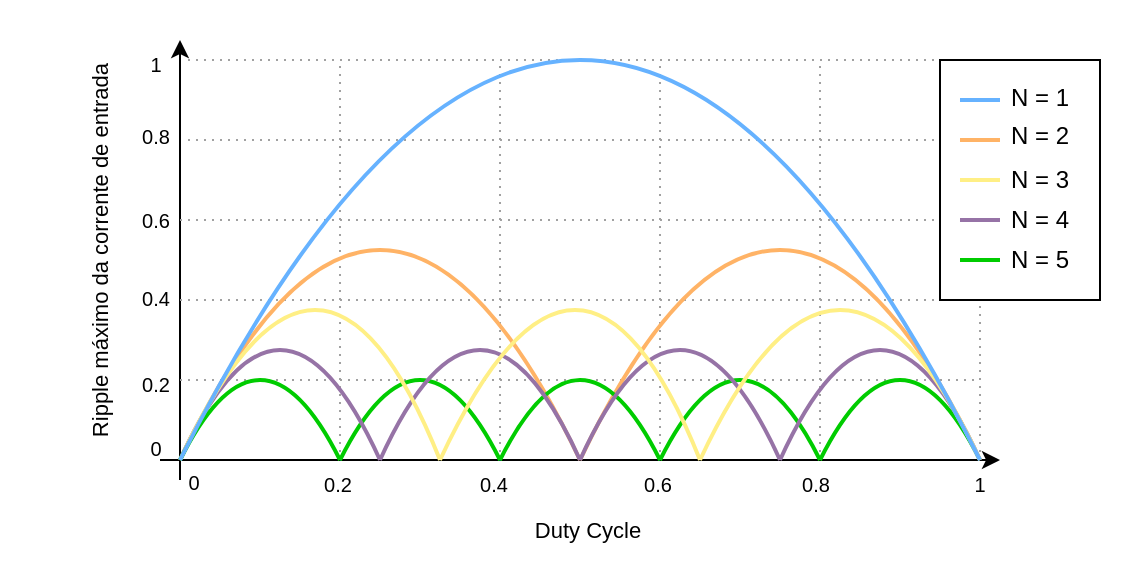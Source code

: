 <mxfile version="16.5.1" type="device"><diagram id="QIAnUZP_LxWacsSa1Z-G" name="Página-1"><mxGraphModel dx="1038" dy="649" grid="1" gridSize="10" guides="1" tooltips="1" connect="1" arrows="1" fold="1" page="1" pageScale="1" pageWidth="827" pageHeight="1169" math="0" shadow="0"><root><mxCell id="0"/><mxCell id="1" parent="0"/><mxCell id="FPXMUuqRSDpYvHp0fTn5-1" value="" style="endArrow=classic;html=1;rounded=0;" parent="1" edge="1"><mxGeometry width="50" height="50" relative="1" as="geometry"><mxPoint x="150" y="440" as="sourcePoint"/><mxPoint x="570" y="440" as="targetPoint"/></mxGeometry></mxCell><mxCell id="FPXMUuqRSDpYvHp0fTn5-2" value="" style="endArrow=classic;html=1;rounded=0;" parent="1" edge="1"><mxGeometry width="50" height="50" relative="1" as="geometry"><mxPoint x="160" y="450.0" as="sourcePoint"/><mxPoint x="160" y="230" as="targetPoint"/></mxGeometry></mxCell><mxCell id="FPXMUuqRSDpYvHp0fTn5-3" value="" style="endArrow=none;dashed=1;html=1;dashPattern=1 3;strokeWidth=1;rounded=0;strokeColor=#A1A1A1;" parent="1" edge="1"><mxGeometry width="50" height="50" relative="1" as="geometry"><mxPoint x="240" y="440" as="sourcePoint"/><mxPoint x="240" y="240" as="targetPoint"/></mxGeometry></mxCell><mxCell id="FPXMUuqRSDpYvHp0fTn5-5" value="" style="endArrow=none;dashed=1;html=1;dashPattern=1 3;strokeWidth=1;rounded=0;strokeColor=#A1A1A1;" parent="1" edge="1"><mxGeometry width="50" height="50" relative="1" as="geometry"><mxPoint x="320" y="440.0" as="sourcePoint"/><mxPoint x="320" y="240" as="targetPoint"/></mxGeometry></mxCell><mxCell id="FPXMUuqRSDpYvHp0fTn5-6" value="" style="endArrow=none;dashed=1;html=1;dashPattern=1 3;strokeWidth=1;rounded=0;strokeColor=#A1A1A1;" parent="1" edge="1"><mxGeometry width="50" height="50" relative="1" as="geometry"><mxPoint x="400" y="440.0" as="sourcePoint"/><mxPoint x="400" y="240" as="targetPoint"/></mxGeometry></mxCell><mxCell id="FPXMUuqRSDpYvHp0fTn5-7" value="" style="endArrow=none;dashed=1;html=1;dashPattern=1 3;strokeWidth=1;rounded=0;strokeColor=#A1A1A1;" parent="1" edge="1"><mxGeometry width="50" height="50" relative="1" as="geometry"><mxPoint x="480" y="440.0" as="sourcePoint"/><mxPoint x="480" y="240" as="targetPoint"/></mxGeometry></mxCell><mxCell id="FPXMUuqRSDpYvHp0fTn5-8" value="" style="endArrow=none;dashed=1;html=1;dashPattern=1 3;strokeWidth=1;rounded=0;strokeColor=#A1A1A1;" parent="1" edge="1"><mxGeometry width="50" height="50" relative="1" as="geometry"><mxPoint x="560" y="440.0" as="sourcePoint"/><mxPoint x="560" y="240" as="targetPoint"/></mxGeometry></mxCell><mxCell id="FPXMUuqRSDpYvHp0fTn5-10" value="" style="endArrow=none;dashed=1;html=1;dashPattern=1 3;strokeWidth=1;rounded=0;strokeColor=#A1A1A1;" parent="1" edge="1"><mxGeometry width="50" height="50" relative="1" as="geometry"><mxPoint x="160" y="400" as="sourcePoint"/><mxPoint x="560" y="400" as="targetPoint"/></mxGeometry></mxCell><mxCell id="FPXMUuqRSDpYvHp0fTn5-11" value="" style="endArrow=none;dashed=1;html=1;dashPattern=1 3;strokeWidth=1;rounded=0;strokeColor=#A1A1A1;" parent="1" edge="1"><mxGeometry width="50" height="50" relative="1" as="geometry"><mxPoint x="160" y="360.0" as="sourcePoint"/><mxPoint x="560" y="360" as="targetPoint"/></mxGeometry></mxCell><mxCell id="FPXMUuqRSDpYvHp0fTn5-12" value="" style="endArrow=none;dashed=1;html=1;dashPattern=1 3;strokeWidth=1;rounded=0;strokeColor=#A1A1A1;" parent="1" edge="1"><mxGeometry width="50" height="50" relative="1" as="geometry"><mxPoint x="160" y="320.0" as="sourcePoint"/><mxPoint x="560" y="320" as="targetPoint"/></mxGeometry></mxCell><mxCell id="FPXMUuqRSDpYvHp0fTn5-13" value="" style="endArrow=none;dashed=1;html=1;dashPattern=1 3;strokeWidth=1;rounded=0;strokeColor=#A1A1A1;" parent="1" edge="1"><mxGeometry width="50" height="50" relative="1" as="geometry"><mxPoint x="164" y="280.0" as="sourcePoint"/><mxPoint x="560" y="280" as="targetPoint"/></mxGeometry></mxCell><mxCell id="FPXMUuqRSDpYvHp0fTn5-14" value="" style="endArrow=none;dashed=1;html=1;dashPattern=1 3;strokeWidth=1;rounded=0;strokeColor=#A1A1A1;" parent="1" edge="1"><mxGeometry width="50" height="50" relative="1" as="geometry"><mxPoint x="164" y="240.0" as="sourcePoint"/><mxPoint x="560" y="240" as="targetPoint"/></mxGeometry></mxCell><mxCell id="FPXMUuqRSDpYvHp0fTn5-19" value="" style="endArrow=none;html=1;rounded=0;strokeColor=none;strokeWidth=1;curved=1;" parent="1" edge="1"><mxGeometry width="50" height="50" relative="1" as="geometry"><mxPoint x="160" y="440" as="sourcePoint"/><mxPoint x="240" y="440" as="targetPoint"/><Array as="points"><mxPoint x="200" y="360"/></Array></mxGeometry></mxCell><mxCell id="FPXMUuqRSDpYvHp0fTn5-21" value="" style="endArrow=none;html=1;rounded=0;strokeColor=#00FFFF;strokeWidth=1;curved=1;" parent="1" edge="1"><mxGeometry width="50" height="50" relative="1" as="geometry"><mxPoint x="240" y="440.0" as="sourcePoint"/><mxPoint x="320" y="440.0" as="targetPoint"/><Array as="points"><mxPoint x="280" y="360"/></Array></mxGeometry></mxCell><mxCell id="FPXMUuqRSDpYvHp0fTn5-22" value="" style="endArrow=none;html=1;rounded=0;strokeColor=#00FFFF;strokeWidth=1;curved=1;" parent="1" edge="1"><mxGeometry width="50" height="50" relative="1" as="geometry"><mxPoint x="320" y="440.0" as="sourcePoint"/><mxPoint x="400" y="440.0" as="targetPoint"/><Array as="points"><mxPoint x="360" y="360"/></Array></mxGeometry></mxCell><mxCell id="FPXMUuqRSDpYvHp0fTn5-23" value="" style="endArrow=none;html=1;rounded=0;strokeColor=#00CC00;strokeWidth=2;curved=1;fillColor=#d5e8d4;" parent="1" edge="1"><mxGeometry width="50" height="50" relative="1" as="geometry"><mxPoint x="400" y="440.0" as="sourcePoint"/><mxPoint x="480" y="440.0" as="targetPoint"/><Array as="points"><mxPoint x="440" y="360"/></Array></mxGeometry></mxCell><mxCell id="FPXMUuqRSDpYvHp0fTn5-24" value="" style="endArrow=none;html=1;rounded=0;strokeColor=#00CC00;strokeWidth=2;curved=1;fillColor=#d5e8d4;" parent="1" edge="1"><mxGeometry width="50" height="50" relative="1" as="geometry"><mxPoint x="480" y="440.0" as="sourcePoint"/><mxPoint x="560" y="440.0" as="targetPoint"/><Array as="points"><mxPoint x="520" y="360"/></Array></mxGeometry></mxCell><mxCell id="FPXMUuqRSDpYvHp0fTn5-25" value="" style="endArrow=none;html=1;strokeWidth=2;rounded=0;curved=1;strokeColor=#FFB366;fillColor=#e1d5e7;" parent="1" edge="1"><mxGeometry width="50" height="50" relative="1" as="geometry"><mxPoint x="160" y="440" as="sourcePoint"/><mxPoint x="360" y="440" as="targetPoint"/><Array as="points"><mxPoint x="260" y="230"/></Array></mxGeometry></mxCell><mxCell id="FPXMUuqRSDpYvHp0fTn5-26" value="" style="endArrow=none;html=1;strokeWidth=2;rounded=0;curved=1;strokeColor=#FFB366;fillColor=#e1d5e7;" parent="1" edge="1"><mxGeometry width="50" height="50" relative="1" as="geometry"><mxPoint x="360" y="440.0" as="sourcePoint"/><mxPoint x="560" y="440.0" as="targetPoint"/><Array as="points"><mxPoint x="460" y="230"/></Array></mxGeometry></mxCell><mxCell id="FPXMUuqRSDpYvHp0fTn5-27" value="" style="endArrow=none;html=1;rounded=0;strokeColor=#00CC00;strokeWidth=2;curved=1;fillColor=#d5e8d4;" parent="1" edge="1"><mxGeometry width="50" height="50" relative="1" as="geometry"><mxPoint x="240" y="440.0" as="sourcePoint"/><mxPoint x="320" y="440.0" as="targetPoint"/><Array as="points"><mxPoint x="280" y="360"/></Array></mxGeometry></mxCell><mxCell id="FPXMUuqRSDpYvHp0fTn5-29" value="" style="endArrow=none;html=1;rounded=0;strokeColor=#00CC00;strokeWidth=2;curved=1;fillColor=#d5e8d4;" parent="1" edge="1"><mxGeometry width="50" height="50" relative="1" as="geometry"><mxPoint x="320" y="440.0" as="sourcePoint"/><mxPoint x="400" y="440.0" as="targetPoint"/><Array as="points"><mxPoint x="360" y="360"/></Array></mxGeometry></mxCell><mxCell id="FPXMUuqRSDpYvHp0fTn5-30" value="" style="endArrow=none;html=1;strokeWidth=2;rounded=0;curved=1;fillColor=#e1d5e7;strokeColor=#9673a6;" parent="1" edge="1"><mxGeometry width="50" height="50" relative="1" as="geometry"><mxPoint x="160" y="440" as="sourcePoint"/><mxPoint x="260" y="440" as="targetPoint"/><Array as="points"><mxPoint x="210" y="330"/></Array></mxGeometry></mxCell><mxCell id="FPXMUuqRSDpYvHp0fTn5-33" value="" style="endArrow=none;html=1;strokeWidth=2;rounded=0;curved=1;fillColor=#e1d5e7;strokeColor=#9673a6;" parent="1" edge="1"><mxGeometry width="50" height="50" relative="1" as="geometry"><mxPoint x="260" y="440.0" as="sourcePoint"/><mxPoint x="360" y="440.0" as="targetPoint"/><Array as="points"><mxPoint x="310" y="330"/></Array></mxGeometry></mxCell><mxCell id="FPXMUuqRSDpYvHp0fTn5-34" value="" style="endArrow=none;html=1;strokeWidth=2;rounded=0;curved=1;fillColor=#e1d5e7;strokeColor=#9673a6;" parent="1" edge="1"><mxGeometry width="50" height="50" relative="1" as="geometry"><mxPoint x="360" y="440.0" as="sourcePoint"/><mxPoint x="460" y="440.0" as="targetPoint"/><Array as="points"><mxPoint x="410" y="330"/></Array></mxGeometry></mxCell><mxCell id="FPXMUuqRSDpYvHp0fTn5-35" value="" style="endArrow=none;html=1;strokeWidth=2;rounded=0;curved=1;fillColor=#e1d5e7;strokeColor=#9673a6;" parent="1" edge="1"><mxGeometry width="50" height="50" relative="1" as="geometry"><mxPoint x="460" y="440.0" as="sourcePoint"/><mxPoint x="560" y="440.0" as="targetPoint"/><Array as="points"><mxPoint x="510" y="330"/></Array></mxGeometry></mxCell><mxCell id="FPXMUuqRSDpYvHp0fTn5-36" value="" style="endArrow=none;html=1;strokeWidth=2;rounded=0;curved=1;fillColor=#e1d5e7;strokeColor=#FFEF85;" parent="1" edge="1"><mxGeometry width="50" height="50" relative="1" as="geometry"><mxPoint x="160" y="440" as="sourcePoint"/><mxPoint x="290" y="440" as="targetPoint"/><Array as="points"><mxPoint x="230" y="290"/></Array></mxGeometry></mxCell><mxCell id="FPXMUuqRSDpYvHp0fTn5-39" value="" style="endArrow=none;html=1;strokeWidth=2;rounded=0;curved=1;fillColor=#e1d5e7;strokeColor=#FFEF85;" parent="1" edge="1"><mxGeometry width="50" height="50" relative="1" as="geometry"><mxPoint x="290" y="440.0" as="sourcePoint"/><mxPoint x="420" y="440.0" as="targetPoint"/><Array as="points"><mxPoint x="360" y="290"/></Array></mxGeometry></mxCell><mxCell id="FPXMUuqRSDpYvHp0fTn5-40" value="" style="endArrow=none;html=1;strokeWidth=2;rounded=0;curved=1;fillColor=#e1d5e7;strokeColor=#FFEF85;" parent="1" edge="1"><mxGeometry width="50" height="50" relative="1" as="geometry"><mxPoint x="420" y="440" as="sourcePoint"/><mxPoint x="560" y="440.0" as="targetPoint"/><Array as="points"><mxPoint x="490" y="290"/></Array></mxGeometry></mxCell><mxCell id="FPXMUuqRSDpYvHp0fTn5-49" value="" style="endArrow=none;html=1;rounded=0;strokeColor=#00CC00;strokeWidth=2;curved=1;fillColor=#d5e8d4;" parent="1" edge="1"><mxGeometry width="50" height="50" relative="1" as="geometry"><mxPoint x="160" y="440.0" as="sourcePoint"/><mxPoint x="240" y="440.0" as="targetPoint"/><Array as="points"><mxPoint x="200" y="360"/></Array></mxGeometry></mxCell><mxCell id="FPXMUuqRSDpYvHp0fTn5-61" value="" style="rounded=0;whiteSpace=wrap;html=1;" parent="1" vertex="1"><mxGeometry x="540" y="240" width="80" height="120" as="geometry"/></mxCell><mxCell id="FPXMUuqRSDpYvHp0fTn5-58" value="" style="endArrow=none;html=1;rounded=0;strokeColor=#66B2FF;strokeWidth=2;curved=1;fillColor=#dae8fc;" parent="1" edge="1"><mxGeometry width="50" height="50" relative="1" as="geometry"><mxPoint x="160" y="440" as="sourcePoint"/><mxPoint x="560" y="440" as="targetPoint"/><Array as="points"><mxPoint x="360" y="40"/></Array></mxGeometry></mxCell><mxCell id="FPXMUuqRSDpYvHp0fTn5-70" value="N = 2" style="text;html=1;strokeColor=none;fillColor=none;align=center;verticalAlign=middle;whiteSpace=wrap;rounded=0;" parent="1" vertex="1"><mxGeometry x="545" y="263" width="90" height="30" as="geometry"/></mxCell><mxCell id="FPXMUuqRSDpYvHp0fTn5-71" value="N = 1" style="text;html=1;strokeColor=none;fillColor=none;align=center;verticalAlign=middle;whiteSpace=wrap;rounded=0;" parent="1" vertex="1"><mxGeometry x="545" y="244" width="90" height="30" as="geometry"/></mxCell><mxCell id="FPXMUuqRSDpYvHp0fTn5-72" value="N = 3" style="text;html=1;strokeColor=none;fillColor=none;align=center;verticalAlign=middle;whiteSpace=wrap;rounded=0;" parent="1" vertex="1"><mxGeometry x="545" y="285" width="90" height="30" as="geometry"/></mxCell><mxCell id="FPXMUuqRSDpYvHp0fTn5-73" value="N = 4" style="text;html=1;strokeColor=none;fillColor=none;align=center;verticalAlign=middle;whiteSpace=wrap;rounded=0;" parent="1" vertex="1"><mxGeometry x="545" y="305" width="90" height="30" as="geometry"/></mxCell><mxCell id="FPXMUuqRSDpYvHp0fTn5-74" value="N = 5" style="text;html=1;strokeColor=none;fillColor=none;align=center;verticalAlign=middle;whiteSpace=wrap;rounded=0;" parent="1" vertex="1"><mxGeometry x="545" y="325" width="90" height="30" as="geometry"/></mxCell><mxCell id="FPXMUuqRSDpYvHp0fTn5-62" value="" style="endArrow=none;html=1;rounded=0;strokeColor=#66B2FF;strokeWidth=2;curved=1;" parent="1" edge="1"><mxGeometry width="50" height="50" relative="1" as="geometry"><mxPoint x="550.0" y="260" as="sourcePoint"/><mxPoint x="570" y="260" as="targetPoint"/><Array as="points"/></mxGeometry></mxCell><mxCell id="FPXMUuqRSDpYvHp0fTn5-63" value="" style="endArrow=none;html=1;strokeWidth=2;rounded=0;curved=1;strokeColor=#FFB366;fillColor=#e1d5e7;" parent="1" edge="1"><mxGeometry width="50" height="50" relative="1" as="geometry"><mxPoint x="550" y="280" as="sourcePoint"/><mxPoint x="570" y="280" as="targetPoint"/><Array as="points"/></mxGeometry></mxCell><mxCell id="FPXMUuqRSDpYvHp0fTn5-64" value="" style="endArrow=none;html=1;strokeWidth=2;rounded=0;curved=1;strokeColor=#FFEF85;fillColor=#e1d5e7;" parent="1" edge="1"><mxGeometry width="50" height="50" relative="1" as="geometry"><mxPoint x="550" y="300" as="sourcePoint"/><mxPoint x="570" y="300" as="targetPoint"/><Array as="points"/></mxGeometry></mxCell><mxCell id="FPXMUuqRSDpYvHp0fTn5-65" value="" style="endArrow=none;html=1;strokeWidth=2;rounded=0;curved=1;strokeColor=#9673a6;fillColor=#e1d5e7;" parent="1" edge="1"><mxGeometry width="50" height="50" relative="1" as="geometry"><mxPoint x="550" y="320" as="sourcePoint"/><mxPoint x="570" y="320" as="targetPoint"/><Array as="points"/></mxGeometry></mxCell><mxCell id="FPXMUuqRSDpYvHp0fTn5-66" value="" style="endArrow=none;html=1;strokeWidth=2;rounded=0;curved=1;strokeColor=#00CC00;fillColor=#e1d5e7;" parent="1" edge="1"><mxGeometry width="50" height="50" relative="1" as="geometry"><mxPoint x="550" y="340" as="sourcePoint"/><mxPoint x="570" y="340" as="targetPoint"/><Array as="points"/></mxGeometry></mxCell><mxCell id="FPXMUuqRSDpYvHp0fTn5-76" value="&lt;font style=&quot;font-size: 11px&quot;&gt;Duty Cycle&lt;/font&gt;" style="text;html=1;strokeColor=none;fillColor=none;align=center;verticalAlign=middle;whiteSpace=wrap;rounded=0;" parent="1" vertex="1"><mxGeometry x="314" y="460" width="100" height="30" as="geometry"/></mxCell><mxCell id="FPXMUuqRSDpYvHp0fTn5-77" value="&lt;font style=&quot;font-size: 11px&quot;&gt;Ripple máximo da corrente de entrada&lt;/font&gt;" style="text;html=1;strokeColor=none;fillColor=none;align=center;verticalAlign=middle;whiteSpace=wrap;rounded=0;horizontal=0;" parent="1" vertex="1"><mxGeometry x="70" y="210" width="100" height="250" as="geometry"/></mxCell><mxCell id="FPXMUuqRSDpYvHp0fTn5-81" value="&lt;font style=&quot;font-size: 10px&quot;&gt;0.8&lt;/font&gt;" style="text;html=1;strokeColor=none;fillColor=none;align=center;verticalAlign=middle;whiteSpace=wrap;rounded=0;" parent="1" vertex="1"><mxGeometry x="463" y="440" width="30" height="23" as="geometry"/></mxCell><mxCell id="FPXMUuqRSDpYvHp0fTn5-82" value="&lt;font style=&quot;font-size: 10px&quot;&gt;0.6&lt;/font&gt;" style="text;html=1;strokeColor=none;fillColor=none;align=center;verticalAlign=middle;whiteSpace=wrap;rounded=0;" parent="1" vertex="1"><mxGeometry x="384" y="440" width="30" height="23" as="geometry"/></mxCell><mxCell id="FPXMUuqRSDpYvHp0fTn5-83" value="&lt;font style=&quot;font-size: 10px&quot;&gt;0.4&lt;/font&gt;" style="text;html=1;strokeColor=none;fillColor=none;align=center;verticalAlign=middle;whiteSpace=wrap;rounded=0;" parent="1" vertex="1"><mxGeometry x="302" y="440" width="30" height="23" as="geometry"/></mxCell><mxCell id="FPXMUuqRSDpYvHp0fTn5-84" value="&lt;font style=&quot;font-size: 10px&quot;&gt;0.2&lt;/font&gt;" style="text;html=1;strokeColor=none;fillColor=none;align=center;verticalAlign=middle;whiteSpace=wrap;rounded=0;" parent="1" vertex="1"><mxGeometry x="224" y="440" width="30" height="23" as="geometry"/></mxCell><mxCell id="FPXMUuqRSDpYvHp0fTn5-85" value="&lt;font style=&quot;font-size: 10px&quot;&gt;0&lt;/font&gt;" style="text;html=1;strokeColor=none;fillColor=none;align=center;verticalAlign=middle;whiteSpace=wrap;rounded=0;" parent="1" vertex="1"><mxGeometry x="152" y="439" width="30" height="23" as="geometry"/></mxCell><mxCell id="FPXMUuqRSDpYvHp0fTn5-86" value="&lt;font style=&quot;font-size: 10px&quot;&gt;0&lt;/font&gt;" style="text;html=1;strokeColor=none;fillColor=none;align=center;verticalAlign=middle;whiteSpace=wrap;rounded=0;" parent="1" vertex="1"><mxGeometry x="133" y="422" width="30" height="23" as="geometry"/></mxCell><mxCell id="FPXMUuqRSDpYvHp0fTn5-87" value="&lt;font style=&quot;font-size: 10px&quot;&gt;0.2&lt;/font&gt;" style="text;html=1;strokeColor=none;fillColor=none;align=center;verticalAlign=middle;whiteSpace=wrap;rounded=0;" parent="1" vertex="1"><mxGeometry x="133" y="390" width="30" height="23" as="geometry"/></mxCell><mxCell id="FPXMUuqRSDpYvHp0fTn5-88" value="&lt;font style=&quot;font-size: 10px&quot;&gt;0.4&lt;/font&gt;" style="text;html=1;strokeColor=none;fillColor=none;align=center;verticalAlign=middle;whiteSpace=wrap;rounded=0;" parent="1" vertex="1"><mxGeometry x="133" y="347.5" width="30" height="23" as="geometry"/></mxCell><mxCell id="FPXMUuqRSDpYvHp0fTn5-89" value="&lt;font style=&quot;font-size: 10px&quot;&gt;0.6&lt;/font&gt;" style="text;html=1;strokeColor=none;fillColor=none;align=center;verticalAlign=middle;whiteSpace=wrap;rounded=0;" parent="1" vertex="1"><mxGeometry x="133" y="308.5" width="30" height="23" as="geometry"/></mxCell><mxCell id="FPXMUuqRSDpYvHp0fTn5-90" value="&lt;font style=&quot;font-size: 10px&quot;&gt;0.8&lt;/font&gt;" style="text;html=1;strokeColor=none;fillColor=none;align=center;verticalAlign=middle;whiteSpace=wrap;rounded=0;" parent="1" vertex="1"><mxGeometry x="133" y="266.5" width="30" height="23" as="geometry"/></mxCell><mxCell id="FPXMUuqRSDpYvHp0fTn5-91" value="&lt;font style=&quot;font-size: 10px&quot;&gt;1&lt;/font&gt;" style="text;html=1;strokeColor=none;fillColor=none;align=center;verticalAlign=middle;whiteSpace=wrap;rounded=0;" parent="1" vertex="1"><mxGeometry x="133" y="230" width="30" height="23" as="geometry"/></mxCell><mxCell id="FPXMUuqRSDpYvHp0fTn5-92" value="&lt;font style=&quot;font-size: 10px&quot;&gt;1&lt;/font&gt;" style="text;html=1;strokeColor=none;fillColor=none;align=center;verticalAlign=middle;whiteSpace=wrap;rounded=0;" parent="1" vertex="1"><mxGeometry x="545" y="440" width="30" height="23" as="geometry"/></mxCell></root></mxGraphModel></diagram></mxfile>